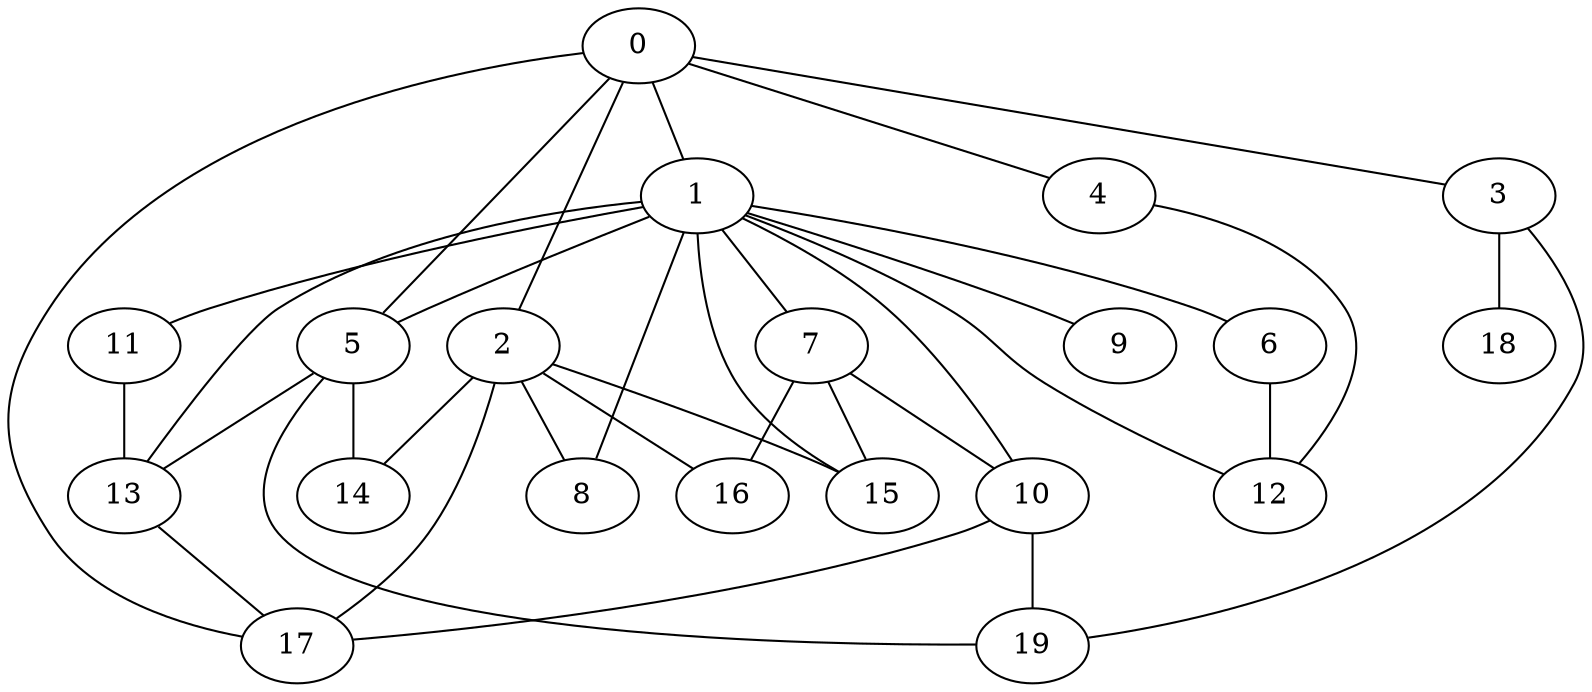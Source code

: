 
graph graphname {
    0 -- 1
0 -- 2
0 -- 3
0 -- 4
0 -- 17
0 -- 5
1 -- 5
1 -- 6
1 -- 7
1 -- 8
1 -- 9
1 -- 10
1 -- 11
1 -- 12
1 -- 13
1 -- 15
2 -- 16
2 -- 17
2 -- 14
2 -- 15
2 -- 8
3 -- 18
3 -- 19
4 -- 12
5 -- 14
5 -- 13
5 -- 19
6 -- 12
7 -- 15
7 -- 16
7 -- 10
10 -- 17
10 -- 19
11 -- 13
13 -- 17

}

